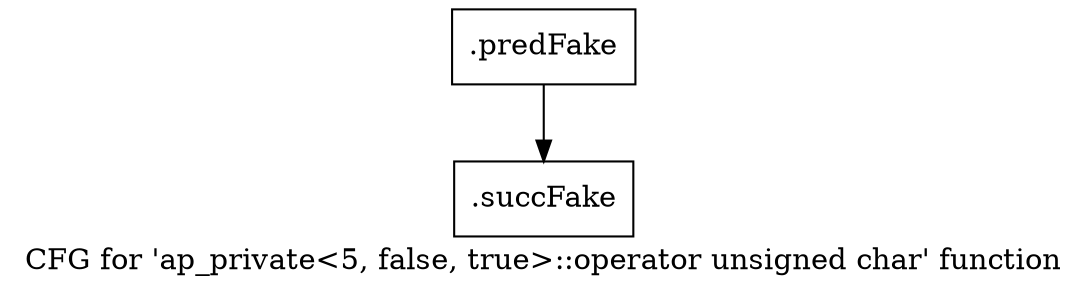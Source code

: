 digraph "CFG for 'ap_private\<5, false, true\>::operator unsigned char' function" {
	label="CFG for 'ap_private\<5, false, true\>::operator unsigned char' function";

	Node0x5ab5720 [shape=record,filename="",linenumber="",label="{.predFake}"];
	Node0x5ab5720 -> Node0x60fed50[ callList="" memoryops="" filename="/mnt/xilinx/Vitis_HLS/2021.2/include/etc/ap_private.h" execusionnum="429"];
	Node0x60fed50 [shape=record,filename="/mnt/xilinx/Vitis_HLS/2021.2/include/etc/ap_private.h",linenumber="1937",label="{.succFake}"];
}
